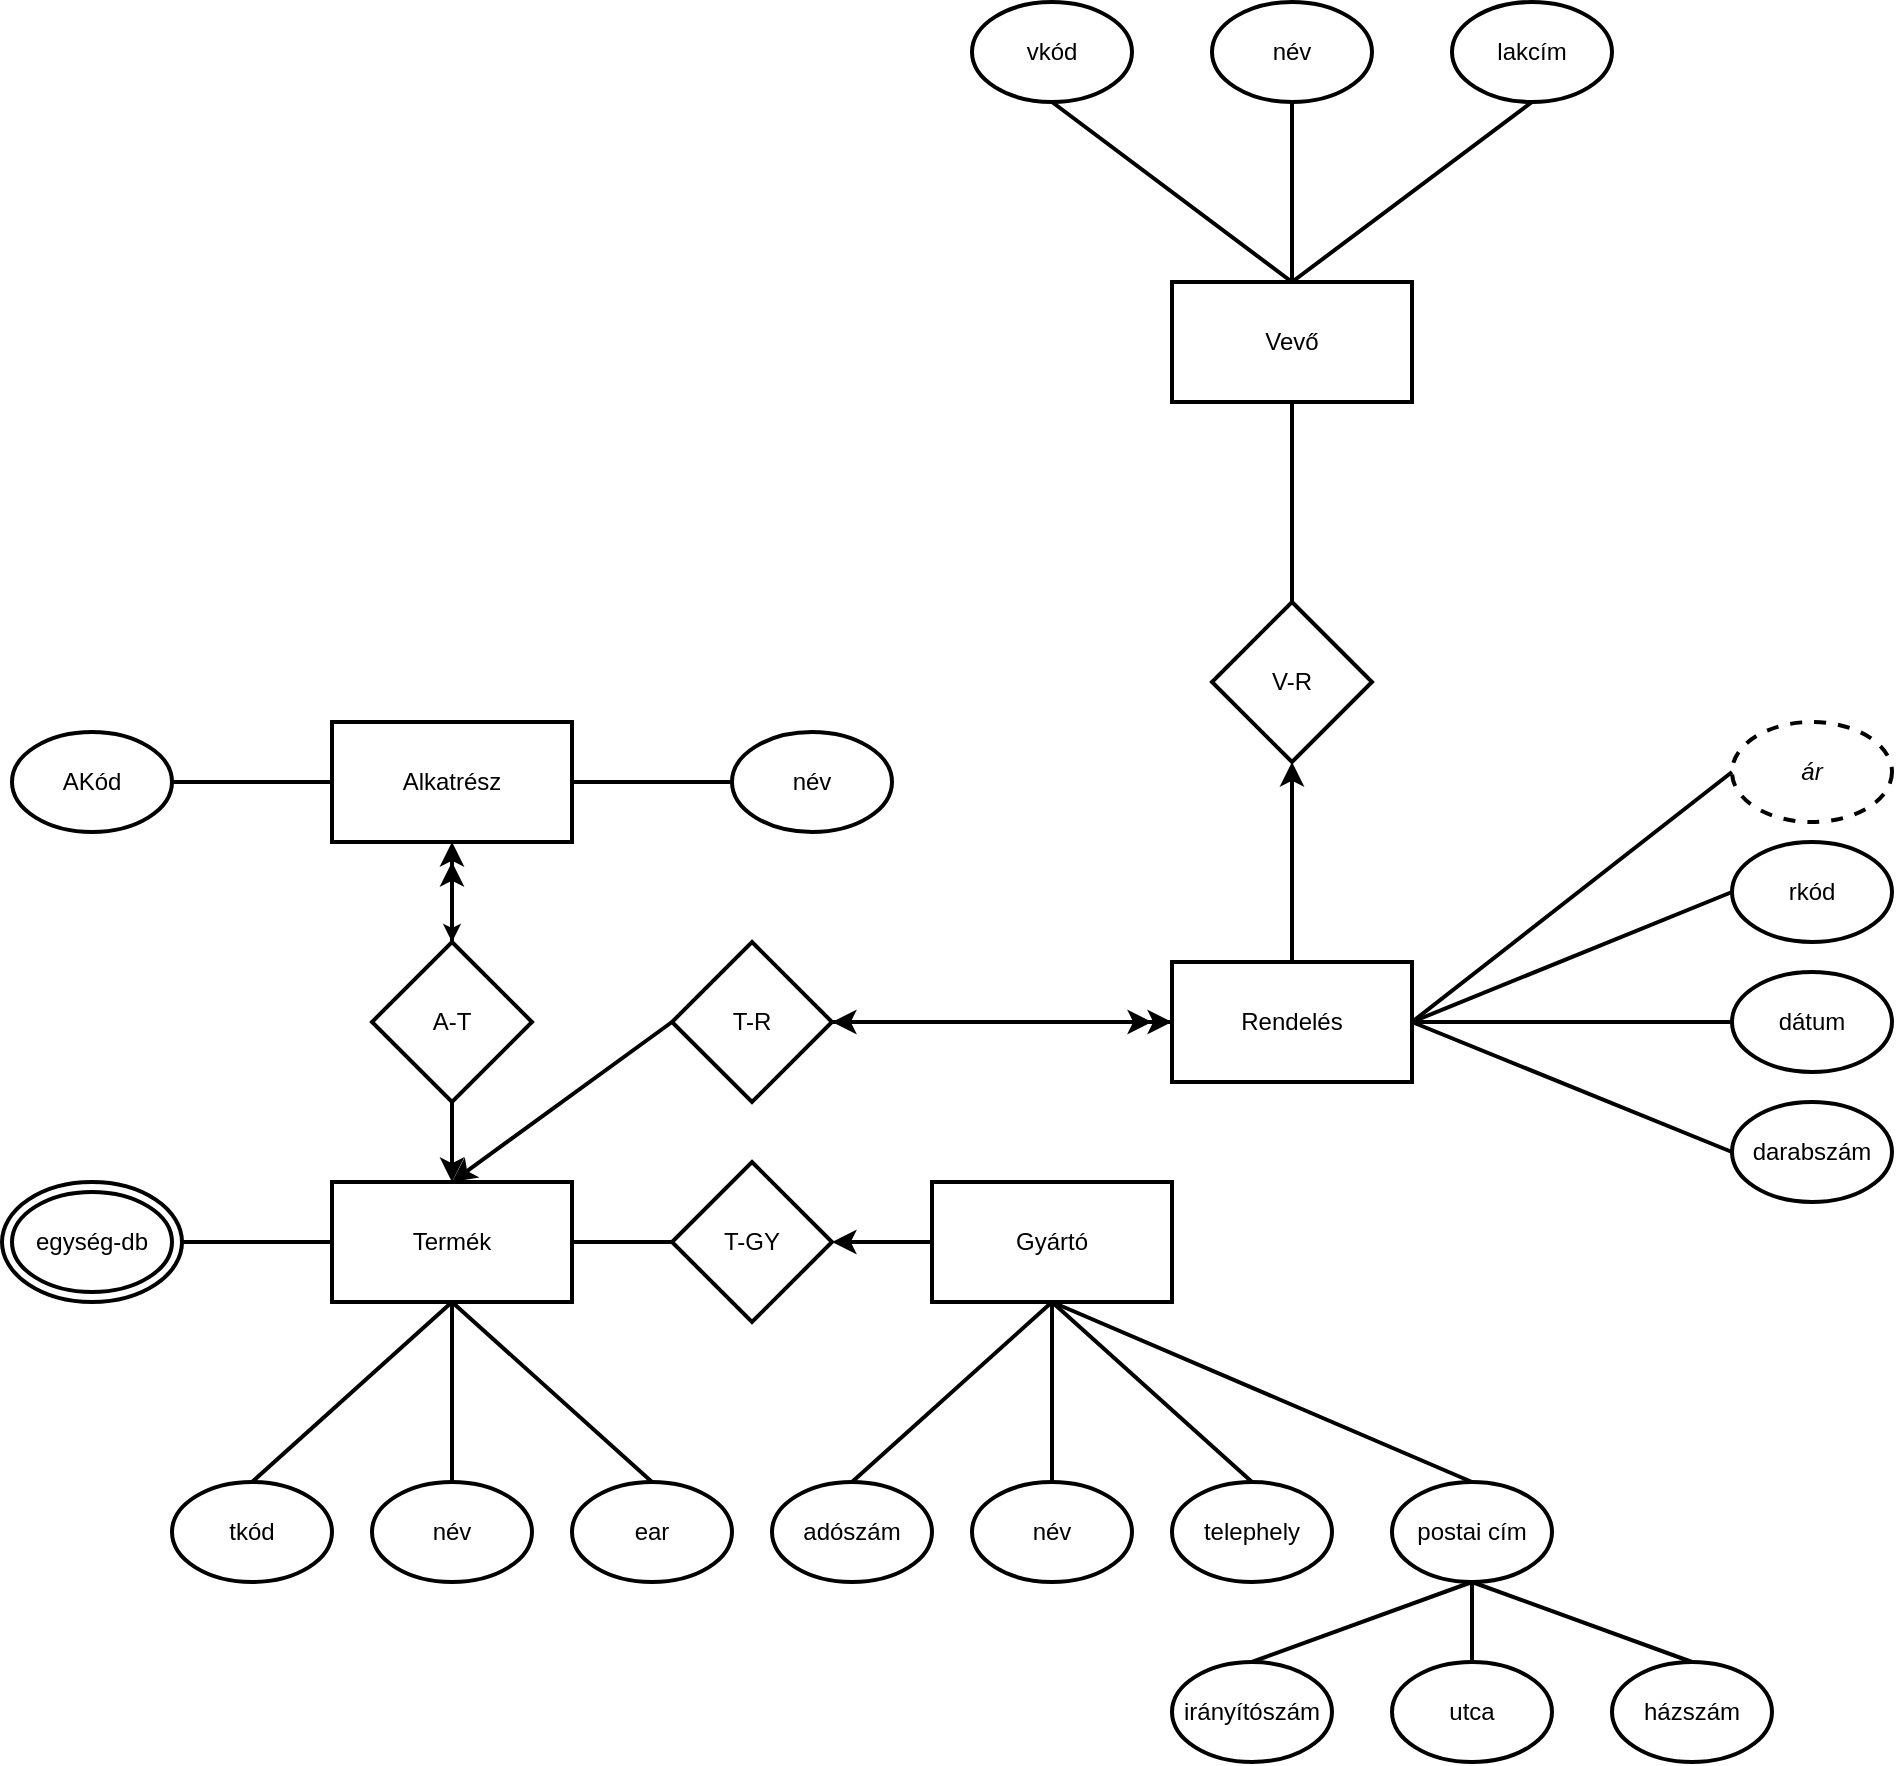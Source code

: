 <mxfile version="26.0.16">
  <diagram name="1 oldal" id="pmFwLKqt7-6VzBFXsTF3">
    <mxGraphModel dx="1733" dy="2391" grid="1" gridSize="10" guides="1" tooltips="1" connect="1" arrows="1" fold="1" page="1" pageScale="1" pageWidth="827" pageHeight="1169" math="0" shadow="0">
      <root>
        <mxCell id="0" />
        <mxCell id="1" parent="0" />
        <mxCell id="nsYyZSQY54Bo-bGTWBWe-1" value="" style="ellipse;whiteSpace=wrap;html=1;strokeWidth=2;" parent="1" vertex="1">
          <mxGeometry x="5" y="180" width="90" height="60" as="geometry" />
        </mxCell>
        <mxCell id="p32mZgeGMVEFdkPh0mpe-2" value="Termék" style="rounded=0;whiteSpace=wrap;html=1;strokeWidth=2;" parent="1" vertex="1">
          <mxGeometry x="170" y="180" width="120" height="60" as="geometry" />
        </mxCell>
        <mxCell id="p32mZgeGMVEFdkPh0mpe-3" value="Gyártó" style="rounded=0;whiteSpace=wrap;html=1;strokeWidth=2;" parent="1" vertex="1">
          <mxGeometry x="470" y="180" width="120" height="60" as="geometry" />
        </mxCell>
        <mxCell id="p32mZgeGMVEFdkPh0mpe-8" value="adószám" style="ellipse;whiteSpace=wrap;html=1;strokeWidth=2;" parent="1" vertex="1">
          <mxGeometry x="390" y="330" width="80" height="50" as="geometry" />
        </mxCell>
        <mxCell id="p32mZgeGMVEFdkPh0mpe-9" value="név" style="ellipse;whiteSpace=wrap;html=1;strokeWidth=2;" parent="1" vertex="1">
          <mxGeometry x="490" y="330" width="80" height="50" as="geometry" />
        </mxCell>
        <mxCell id="p32mZgeGMVEFdkPh0mpe-10" value="telephely" style="ellipse;whiteSpace=wrap;html=1;strokeWidth=2;" parent="1" vertex="1">
          <mxGeometry x="590" y="330" width="80" height="50" as="geometry" />
        </mxCell>
        <mxCell id="p32mZgeGMVEFdkPh0mpe-11" value="tkód" style="ellipse;whiteSpace=wrap;html=1;strokeWidth=2;" parent="1" vertex="1">
          <mxGeometry x="90" y="330" width="80" height="50" as="geometry" />
        </mxCell>
        <mxCell id="p32mZgeGMVEFdkPh0mpe-12" value="ear" style="ellipse;whiteSpace=wrap;html=1;strokeWidth=2;" parent="1" vertex="1">
          <mxGeometry x="290" y="330" width="80" height="50" as="geometry" />
        </mxCell>
        <mxCell id="p32mZgeGMVEFdkPh0mpe-13" value="név" style="ellipse;whiteSpace=wrap;html=1;strokeWidth=2;" parent="1" vertex="1">
          <mxGeometry x="190" y="330" width="80" height="50" as="geometry" />
        </mxCell>
        <mxCell id="p32mZgeGMVEFdkPh0mpe-14" value="" style="endArrow=none;html=1;rounded=0;exitX=0.5;exitY=0;exitDx=0;exitDy=0;entryX=0.5;entryY=1;entryDx=0;entryDy=0;strokeWidth=2;" parent="1" source="p32mZgeGMVEFdkPh0mpe-11" target="p32mZgeGMVEFdkPh0mpe-2" edge="1">
          <mxGeometry width="50" height="50" relative="1" as="geometry">
            <mxPoint x="380" y="270" as="sourcePoint" />
            <mxPoint x="430" y="220" as="targetPoint" />
          </mxGeometry>
        </mxCell>
        <mxCell id="p32mZgeGMVEFdkPh0mpe-15" value="" style="endArrow=none;html=1;rounded=0;exitX=0.5;exitY=0;exitDx=0;exitDy=0;entryX=0.5;entryY=1;entryDx=0;entryDy=0;strokeWidth=2;" parent="1" source="p32mZgeGMVEFdkPh0mpe-13" target="p32mZgeGMVEFdkPh0mpe-2" edge="1">
          <mxGeometry width="50" height="50" relative="1" as="geometry">
            <mxPoint x="380" y="270" as="sourcePoint" />
            <mxPoint x="430" y="220" as="targetPoint" />
          </mxGeometry>
        </mxCell>
        <mxCell id="p32mZgeGMVEFdkPh0mpe-16" value="" style="endArrow=none;html=1;rounded=0;exitX=0.5;exitY=0;exitDx=0;exitDy=0;entryX=0.5;entryY=1;entryDx=0;entryDy=0;strokeWidth=2;" parent="1" source="p32mZgeGMVEFdkPh0mpe-12" target="p32mZgeGMVEFdkPh0mpe-2" edge="1">
          <mxGeometry width="50" height="50" relative="1" as="geometry">
            <mxPoint x="380" y="270" as="sourcePoint" />
            <mxPoint x="430" y="220" as="targetPoint" />
          </mxGeometry>
        </mxCell>
        <mxCell id="p32mZgeGMVEFdkPh0mpe-17" value="" style="endArrow=none;html=1;rounded=0;exitX=0.5;exitY=0;exitDx=0;exitDy=0;entryX=0.5;entryY=1;entryDx=0;entryDy=0;strokeWidth=2;" parent="1" source="p32mZgeGMVEFdkPh0mpe-8" target="p32mZgeGMVEFdkPh0mpe-3" edge="1">
          <mxGeometry width="50" height="50" relative="1" as="geometry">
            <mxPoint x="380" y="270" as="sourcePoint" />
            <mxPoint x="430" y="220" as="targetPoint" />
          </mxGeometry>
        </mxCell>
        <mxCell id="p32mZgeGMVEFdkPh0mpe-18" value="" style="endArrow=none;html=1;rounded=0;exitX=0.5;exitY=0;exitDx=0;exitDy=0;entryX=0.5;entryY=1;entryDx=0;entryDy=0;strokeWidth=2;" parent="1" source="p32mZgeGMVEFdkPh0mpe-9" target="p32mZgeGMVEFdkPh0mpe-3" edge="1">
          <mxGeometry width="50" height="50" relative="1" as="geometry">
            <mxPoint x="380" y="270" as="sourcePoint" />
            <mxPoint x="430" y="220" as="targetPoint" />
          </mxGeometry>
        </mxCell>
        <mxCell id="p32mZgeGMVEFdkPh0mpe-19" value="" style="endArrow=none;html=1;rounded=0;exitX=0.5;exitY=0;exitDx=0;exitDy=0;entryX=0.5;entryY=1;entryDx=0;entryDy=0;strokeWidth=2;" parent="1" source="p32mZgeGMVEFdkPh0mpe-10" target="p32mZgeGMVEFdkPh0mpe-3" edge="1">
          <mxGeometry width="50" height="50" relative="1" as="geometry">
            <mxPoint x="380" y="270" as="sourcePoint" />
            <mxPoint x="430" y="220" as="targetPoint" />
          </mxGeometry>
        </mxCell>
        <mxCell id="p32mZgeGMVEFdkPh0mpe-6" value="T-GY" style="rhombus;whiteSpace=wrap;html=1;strokeWidth=2;" parent="1" vertex="1">
          <mxGeometry x="340" y="170" width="80" height="80" as="geometry" />
        </mxCell>
        <mxCell id="p32mZgeGMVEFdkPh0mpe-32" value="postai cím" style="ellipse;whiteSpace=wrap;html=1;strokeWidth=2;" parent="1" vertex="1">
          <mxGeometry x="700" y="330" width="80" height="50" as="geometry" />
        </mxCell>
        <mxCell id="p32mZgeGMVEFdkPh0mpe-34" value="irányítószám" style="ellipse;whiteSpace=wrap;html=1;strokeWidth=2;" parent="1" vertex="1">
          <mxGeometry x="590" y="420" width="80" height="50" as="geometry" />
        </mxCell>
        <mxCell id="p32mZgeGMVEFdkPh0mpe-35" value="utca" style="ellipse;whiteSpace=wrap;html=1;strokeWidth=2;" parent="1" vertex="1">
          <mxGeometry x="700" y="420" width="80" height="50" as="geometry" />
        </mxCell>
        <mxCell id="p32mZgeGMVEFdkPh0mpe-36" value="házszám" style="ellipse;whiteSpace=wrap;html=1;strokeWidth=2;" parent="1" vertex="1">
          <mxGeometry x="810" y="420" width="80" height="50" as="geometry" />
        </mxCell>
        <mxCell id="p32mZgeGMVEFdkPh0mpe-38" value="" style="endArrow=none;html=1;rounded=0;exitX=0.5;exitY=0;exitDx=0;exitDy=0;entryX=0.5;entryY=1;entryDx=0;entryDy=0;strokeWidth=2;" parent="1" source="p32mZgeGMVEFdkPh0mpe-35" target="p32mZgeGMVEFdkPh0mpe-32" edge="1">
          <mxGeometry width="50" height="50" relative="1" as="geometry">
            <mxPoint x="570" y="530" as="sourcePoint" />
            <mxPoint x="620" y="480" as="targetPoint" />
          </mxGeometry>
        </mxCell>
        <mxCell id="p32mZgeGMVEFdkPh0mpe-40" value="" style="endArrow=none;html=1;rounded=0;exitX=0.5;exitY=0;exitDx=0;exitDy=0;entryX=0.5;entryY=1;entryDx=0;entryDy=0;strokeWidth=2;" parent="1" source="p32mZgeGMVEFdkPh0mpe-32" target="p32mZgeGMVEFdkPh0mpe-3" edge="1">
          <mxGeometry width="50" height="50" relative="1" as="geometry">
            <mxPoint x="460" y="420" as="sourcePoint" />
            <mxPoint x="510" y="370" as="targetPoint" />
          </mxGeometry>
        </mxCell>
        <mxCell id="p32mZgeGMVEFdkPh0mpe-41" value="" style="endArrow=none;html=1;rounded=0;exitX=0.5;exitY=0;exitDx=0;exitDy=0;entryX=0.5;entryY=1;entryDx=0;entryDy=0;strokeWidth=2;" parent="1" source="p32mZgeGMVEFdkPh0mpe-34" target="p32mZgeGMVEFdkPh0mpe-32" edge="1">
          <mxGeometry width="50" height="50" relative="1" as="geometry">
            <mxPoint x="460" y="420" as="sourcePoint" />
            <mxPoint x="510" y="370" as="targetPoint" />
          </mxGeometry>
        </mxCell>
        <mxCell id="p32mZgeGMVEFdkPh0mpe-42" value="" style="endArrow=none;html=1;rounded=0;exitX=0.5;exitY=0;exitDx=0;exitDy=0;strokeWidth=2;" parent="1" source="p32mZgeGMVEFdkPh0mpe-36" edge="1">
          <mxGeometry width="50" height="50" relative="1" as="geometry">
            <mxPoint x="460" y="420" as="sourcePoint" />
            <mxPoint x="740" y="380" as="targetPoint" />
          </mxGeometry>
        </mxCell>
        <mxCell id="p32mZgeGMVEFdkPh0mpe-43" value="egység-db" style="ellipse;whiteSpace=wrap;html=1;perimeterSpacing=0;strokeWidth=2;" parent="1" vertex="1">
          <mxGeometry x="10" y="185" width="80" height="50" as="geometry" />
        </mxCell>
        <mxCell id="p32mZgeGMVEFdkPh0mpe-46" value="" style="endArrow=none;html=1;rounded=0;exitX=0;exitY=0.5;exitDx=0;exitDy=0;strokeWidth=2;entryX=1;entryY=0.5;entryDx=0;entryDy=0;" parent="1" source="p32mZgeGMVEFdkPh0mpe-2" target="nsYyZSQY54Bo-bGTWBWe-1" edge="1">
          <mxGeometry width="50" height="50" relative="1" as="geometry">
            <mxPoint x="460" y="210" as="sourcePoint" />
            <mxPoint x="110" y="230" as="targetPoint" />
          </mxGeometry>
        </mxCell>
        <mxCell id="p32mZgeGMVEFdkPh0mpe-58" value="" style="edgeStyle=orthogonalEdgeStyle;rounded=0;orthogonalLoop=1;jettySize=auto;html=1;" parent="1" source="p32mZgeGMVEFdkPh0mpe-47" target="p32mZgeGMVEFdkPh0mpe-48" edge="1">
          <mxGeometry relative="1" as="geometry" />
        </mxCell>
        <mxCell id="p32mZgeGMVEFdkPh0mpe-47" value="Alkatrész" style="rounded=0;whiteSpace=wrap;html=1;strokeWidth=2;" parent="1" vertex="1">
          <mxGeometry x="170" y="-50" width="120" height="60" as="geometry" />
        </mxCell>
        <mxCell id="p32mZgeGMVEFdkPh0mpe-48" value="A-T" style="rhombus;whiteSpace=wrap;html=1;strokeWidth=2;" parent="1" vertex="1">
          <mxGeometry x="190" y="60" width="80" height="80" as="geometry" />
        </mxCell>
        <mxCell id="p32mZgeGMVEFdkPh0mpe-49" value="" style="endArrow=classic;html=1;rounded=0;entryX=0.5;entryY=1;entryDx=0;entryDy=0;exitX=0.5;exitY=0;exitDx=0;exitDy=0;strokeWidth=2;" parent="1" source="p32mZgeGMVEFdkPh0mpe-48" target="p32mZgeGMVEFdkPh0mpe-47" edge="1">
          <mxGeometry width="50" height="50" relative="1" as="geometry">
            <mxPoint x="460" y="160" as="sourcePoint" />
            <mxPoint x="510" y="110" as="targetPoint" />
          </mxGeometry>
        </mxCell>
        <mxCell id="p32mZgeGMVEFdkPh0mpe-50" value="" style="endArrow=classic;html=1;rounded=0;exitX=0.5;exitY=0;exitDx=0;exitDy=0;strokeWidth=2;" parent="1" source="p32mZgeGMVEFdkPh0mpe-48" edge="1">
          <mxGeometry width="50" height="50" relative="1" as="geometry">
            <mxPoint x="460" y="160" as="sourcePoint" />
            <mxPoint x="230" y="20" as="targetPoint" />
          </mxGeometry>
        </mxCell>
        <mxCell id="p32mZgeGMVEFdkPh0mpe-51" value="" style="endArrow=classic;html=1;rounded=0;exitX=0.5;exitY=1;exitDx=0;exitDy=0;entryX=0.5;entryY=0;entryDx=0;entryDy=0;strokeWidth=2;" parent="1" source="p32mZgeGMVEFdkPh0mpe-48" target="p32mZgeGMVEFdkPh0mpe-2" edge="1">
          <mxGeometry width="50" height="50" relative="1" as="geometry">
            <mxPoint x="460" y="160" as="sourcePoint" />
            <mxPoint x="510" y="110" as="targetPoint" />
          </mxGeometry>
        </mxCell>
        <mxCell id="p32mZgeGMVEFdkPh0mpe-52" value="AKód" style="ellipse;whiteSpace=wrap;html=1;strokeWidth=2;" parent="1" vertex="1">
          <mxGeometry x="10" y="-45" width="80" height="50" as="geometry" />
        </mxCell>
        <mxCell id="p32mZgeGMVEFdkPh0mpe-53" value="név" style="ellipse;whiteSpace=wrap;html=1;strokeWidth=2;" parent="1" vertex="1">
          <mxGeometry x="370" y="-45" width="80" height="50" as="geometry" />
        </mxCell>
        <mxCell id="p32mZgeGMVEFdkPh0mpe-56" value="" style="endArrow=none;html=1;rounded=0;exitX=1;exitY=0.5;exitDx=0;exitDy=0;entryX=0;entryY=0.5;entryDx=0;entryDy=0;strokeWidth=2;" parent="1" source="p32mZgeGMVEFdkPh0mpe-52" target="p32mZgeGMVEFdkPh0mpe-47" edge="1">
          <mxGeometry width="50" height="50" relative="1" as="geometry">
            <mxPoint x="180" y="120" as="sourcePoint" />
            <mxPoint x="230" y="70" as="targetPoint" />
          </mxGeometry>
        </mxCell>
        <mxCell id="p32mZgeGMVEFdkPh0mpe-57" value="" style="endArrow=none;html=1;rounded=0;exitX=1;exitY=0.5;exitDx=0;exitDy=0;entryX=0;entryY=0.5;entryDx=0;entryDy=0;strokeWidth=2;" parent="1" source="p32mZgeGMVEFdkPh0mpe-47" target="p32mZgeGMVEFdkPh0mpe-53" edge="1">
          <mxGeometry width="50" height="50" relative="1" as="geometry">
            <mxPoint x="180" y="120" as="sourcePoint" />
            <mxPoint x="230" y="70" as="targetPoint" />
          </mxGeometry>
        </mxCell>
        <mxCell id="61--NI90uDEsY46eTGlr-1" value="Rendelés" style="rounded=0;whiteSpace=wrap;html=1;strokeWidth=2;" vertex="1" parent="1">
          <mxGeometry x="590" y="70" width="120" height="60" as="geometry" />
        </mxCell>
        <mxCell id="61--NI90uDEsY46eTGlr-8" value="T-R" style="rhombus;whiteSpace=wrap;html=1;strokeWidth=2;" vertex="1" parent="1">
          <mxGeometry x="340" y="60" width="80" height="80" as="geometry" />
        </mxCell>
        <mxCell id="61--NI90uDEsY46eTGlr-9" value="" style="endArrow=classic;html=1;rounded=0;exitX=1;exitY=0.5;exitDx=0;exitDy=0;entryX=0;entryY=0.5;entryDx=0;entryDy=0;strokeWidth=2;" edge="1" parent="1" source="61--NI90uDEsY46eTGlr-8" target="61--NI90uDEsY46eTGlr-1">
          <mxGeometry width="50" height="50" relative="1" as="geometry">
            <mxPoint x="390" y="120" as="sourcePoint" />
            <mxPoint x="440" y="70" as="targetPoint" />
          </mxGeometry>
        </mxCell>
        <mxCell id="61--NI90uDEsY46eTGlr-10" value="" style="endArrow=classic;html=1;rounded=0;exitX=1;exitY=0.5;exitDx=0;exitDy=0;strokeWidth=2;" edge="1" parent="1" source="61--NI90uDEsY46eTGlr-8">
          <mxGeometry width="50" height="50" relative="1" as="geometry">
            <mxPoint x="390" y="120" as="sourcePoint" />
            <mxPoint x="580" y="100" as="targetPoint" />
          </mxGeometry>
        </mxCell>
        <mxCell id="61--NI90uDEsY46eTGlr-11" value="" style="endArrow=classic;html=1;rounded=0;exitX=0;exitY=0.5;exitDx=0;exitDy=0;entryX=0.5;entryY=0;entryDx=0;entryDy=0;strokeWidth=2;" edge="1" parent="1" source="61--NI90uDEsY46eTGlr-8" target="p32mZgeGMVEFdkPh0mpe-2">
          <mxGeometry width="50" height="50" relative="1" as="geometry">
            <mxPoint x="390" y="130" as="sourcePoint" />
            <mxPoint x="440" y="80" as="targetPoint" />
          </mxGeometry>
        </mxCell>
        <mxCell id="61--NI90uDEsY46eTGlr-12" value="" style="endArrow=classic;html=1;rounded=0;entryX=1;entryY=0.5;entryDx=0;entryDy=0;strokeWidth=2;" edge="1" parent="1" target="61--NI90uDEsY46eTGlr-8">
          <mxGeometry width="50" height="50" relative="1" as="geometry">
            <mxPoint x="590" y="100" as="sourcePoint" />
            <mxPoint x="500" y="70" as="targetPoint" />
          </mxGeometry>
        </mxCell>
        <mxCell id="61--NI90uDEsY46eTGlr-13" value="rkód" style="ellipse;whiteSpace=wrap;html=1;strokeWidth=2;" vertex="1" parent="1">
          <mxGeometry x="870" y="10" width="80" height="50" as="geometry" />
        </mxCell>
        <mxCell id="61--NI90uDEsY46eTGlr-14" value="dátum" style="ellipse;whiteSpace=wrap;html=1;strokeWidth=2;" vertex="1" parent="1">
          <mxGeometry x="870" y="75" width="80" height="50" as="geometry" />
        </mxCell>
        <mxCell id="61--NI90uDEsY46eTGlr-15" value="darabszám" style="ellipse;whiteSpace=wrap;html=1;strokeWidth=2;" vertex="1" parent="1">
          <mxGeometry x="870" y="140" width="80" height="50" as="geometry" />
        </mxCell>
        <mxCell id="61--NI90uDEsY46eTGlr-16" value="&lt;i&gt;ár&lt;/i&gt;" style="ellipse;whiteSpace=wrap;html=1;strokeWidth=2;dashed=1;" vertex="1" parent="1">
          <mxGeometry x="870" y="-50" width="80" height="50" as="geometry" />
        </mxCell>
        <mxCell id="61--NI90uDEsY46eTGlr-17" value="" style="endArrow=none;html=1;rounded=0;exitX=1;exitY=0.5;exitDx=0;exitDy=0;entryX=0;entryY=0.5;entryDx=0;entryDy=0;strokeWidth=2;" edge="1" parent="1" source="61--NI90uDEsY46eTGlr-1" target="61--NI90uDEsY46eTGlr-16">
          <mxGeometry width="50" height="50" relative="1" as="geometry">
            <mxPoint x="750" y="130" as="sourcePoint" />
            <mxPoint x="800" y="80" as="targetPoint" />
          </mxGeometry>
        </mxCell>
        <mxCell id="61--NI90uDEsY46eTGlr-18" value="" style="endArrow=none;html=1;rounded=0;exitX=1;exitY=0.5;exitDx=0;exitDy=0;entryX=0;entryY=0.5;entryDx=0;entryDy=0;strokeWidth=2;" edge="1" parent="1" source="61--NI90uDEsY46eTGlr-1" target="61--NI90uDEsY46eTGlr-13">
          <mxGeometry width="50" height="50" relative="1" as="geometry">
            <mxPoint x="750" y="130" as="sourcePoint" />
            <mxPoint x="800" y="80" as="targetPoint" />
          </mxGeometry>
        </mxCell>
        <mxCell id="61--NI90uDEsY46eTGlr-19" value="" style="endArrow=none;html=1;rounded=0;exitX=1;exitY=0.5;exitDx=0;exitDy=0;entryX=0;entryY=0.5;entryDx=0;entryDy=0;strokeWidth=2;" edge="1" parent="1" source="61--NI90uDEsY46eTGlr-1" target="61--NI90uDEsY46eTGlr-14">
          <mxGeometry width="50" height="50" relative="1" as="geometry">
            <mxPoint x="750" y="130" as="sourcePoint" />
            <mxPoint x="800" y="80" as="targetPoint" />
          </mxGeometry>
        </mxCell>
        <mxCell id="61--NI90uDEsY46eTGlr-20" value="" style="endArrow=none;html=1;rounded=0;exitX=1;exitY=0.5;exitDx=0;exitDy=0;entryX=0;entryY=0.5;entryDx=0;entryDy=0;strokeWidth=2;" edge="1" parent="1" source="61--NI90uDEsY46eTGlr-1" target="61--NI90uDEsY46eTGlr-15">
          <mxGeometry width="50" height="50" relative="1" as="geometry">
            <mxPoint x="750" y="130" as="sourcePoint" />
            <mxPoint x="800" y="80" as="targetPoint" />
          </mxGeometry>
        </mxCell>
        <mxCell id="61--NI90uDEsY46eTGlr-21" value="Vevő" style="rounded=0;whiteSpace=wrap;html=1;strokeWidth=2;" vertex="1" parent="1">
          <mxGeometry x="590" y="-270" width="120" height="60" as="geometry" />
        </mxCell>
        <mxCell id="61--NI90uDEsY46eTGlr-22" value="V-R" style="rhombus;whiteSpace=wrap;html=1;strokeWidth=2;" vertex="1" parent="1">
          <mxGeometry x="610" y="-110" width="80" height="80" as="geometry" />
        </mxCell>
        <mxCell id="61--NI90uDEsY46eTGlr-23" value="vkód" style="ellipse;whiteSpace=wrap;html=1;strokeWidth=2;" vertex="1" parent="1">
          <mxGeometry x="490" y="-410" width="80" height="50" as="geometry" />
        </mxCell>
        <mxCell id="61--NI90uDEsY46eTGlr-24" value="lakcím" style="ellipse;whiteSpace=wrap;html=1;strokeWidth=2;" vertex="1" parent="1">
          <mxGeometry x="730" y="-410" width="80" height="50" as="geometry" />
        </mxCell>
        <mxCell id="61--NI90uDEsY46eTGlr-25" value="név" style="ellipse;whiteSpace=wrap;html=1;strokeWidth=2;" vertex="1" parent="1">
          <mxGeometry x="610" y="-410" width="80" height="50" as="geometry" />
        </mxCell>
        <mxCell id="61--NI90uDEsY46eTGlr-26" value="" style="endArrow=none;html=1;rounded=0;strokeWidth=2;exitX=0.5;exitY=1;exitDx=0;exitDy=0;entryX=0.5;entryY=0;entryDx=0;entryDy=0;" edge="1" parent="1" source="61--NI90uDEsY46eTGlr-23" target="61--NI90uDEsY46eTGlr-21">
          <mxGeometry width="50" height="50" relative="1" as="geometry">
            <mxPoint x="550" y="-180" as="sourcePoint" />
            <mxPoint x="600" y="-230" as="targetPoint" />
          </mxGeometry>
        </mxCell>
        <mxCell id="61--NI90uDEsY46eTGlr-27" value="" style="endArrow=none;html=1;rounded=0;exitX=0.5;exitY=1;exitDx=0;exitDy=0;entryX=0.5;entryY=0;entryDx=0;entryDy=0;strokeWidth=2;" edge="1" parent="1" source="61--NI90uDEsY46eTGlr-25" target="61--NI90uDEsY46eTGlr-21">
          <mxGeometry width="50" height="50" relative="1" as="geometry">
            <mxPoint x="550" y="-180" as="sourcePoint" />
            <mxPoint x="600" y="-230" as="targetPoint" />
          </mxGeometry>
        </mxCell>
        <mxCell id="61--NI90uDEsY46eTGlr-28" value="" style="endArrow=none;html=1;rounded=0;exitX=0.5;exitY=1;exitDx=0;exitDy=0;strokeWidth=2;entryX=0.5;entryY=0;entryDx=0;entryDy=0;" edge="1" parent="1" source="61--NI90uDEsY46eTGlr-24" target="61--NI90uDEsY46eTGlr-21">
          <mxGeometry width="50" height="50" relative="1" as="geometry">
            <mxPoint x="550" y="-180" as="sourcePoint" />
            <mxPoint x="600" y="-230" as="targetPoint" />
          </mxGeometry>
        </mxCell>
        <mxCell id="61--NI90uDEsY46eTGlr-29" value="" style="endArrow=none;html=1;rounded=0;strokeWidth=2;exitX=0.5;exitY=1;exitDx=0;exitDy=0;entryX=0.5;entryY=0;entryDx=0;entryDy=0;" edge="1" parent="1" source="61--NI90uDEsY46eTGlr-21" target="61--NI90uDEsY46eTGlr-22">
          <mxGeometry width="50" height="50" relative="1" as="geometry">
            <mxPoint x="690" y="-130" as="sourcePoint" />
            <mxPoint x="650" y="-120" as="targetPoint" />
          </mxGeometry>
        </mxCell>
        <mxCell id="61--NI90uDEsY46eTGlr-32" value="" style="endArrow=none;html=1;rounded=0;strokeWidth=2;exitX=1;exitY=0.5;exitDx=0;exitDy=0;entryX=0;entryY=0.5;entryDx=0;entryDy=0;" edge="1" parent="1" source="p32mZgeGMVEFdkPh0mpe-2" target="p32mZgeGMVEFdkPh0mpe-6">
          <mxGeometry width="50" height="50" relative="1" as="geometry">
            <mxPoint x="420" y="160" as="sourcePoint" />
            <mxPoint x="470" y="110" as="targetPoint" />
          </mxGeometry>
        </mxCell>
        <mxCell id="61--NI90uDEsY46eTGlr-33" value="" style="endArrow=classic;html=1;rounded=0;exitX=0.5;exitY=0;exitDx=0;exitDy=0;entryX=0.5;entryY=1;entryDx=0;entryDy=0;strokeWidth=2;" edge="1" parent="1" source="61--NI90uDEsY46eTGlr-1" target="61--NI90uDEsY46eTGlr-22">
          <mxGeometry width="50" height="50" relative="1" as="geometry">
            <mxPoint x="560" y="-20" as="sourcePoint" />
            <mxPoint x="610" y="-70" as="targetPoint" />
          </mxGeometry>
        </mxCell>
        <mxCell id="61--NI90uDEsY46eTGlr-34" value="" style="endArrow=classic;html=1;rounded=0;strokeWidth=2;exitX=0;exitY=0.5;exitDx=0;exitDy=0;entryX=1;entryY=0.5;entryDx=0;entryDy=0;" edge="1" parent="1" source="p32mZgeGMVEFdkPh0mpe-3" target="p32mZgeGMVEFdkPh0mpe-6">
          <mxGeometry width="50" height="50" relative="1" as="geometry">
            <mxPoint x="350" y="170" as="sourcePoint" />
            <mxPoint x="400" y="120" as="targetPoint" />
          </mxGeometry>
        </mxCell>
      </root>
    </mxGraphModel>
  </diagram>
</mxfile>

